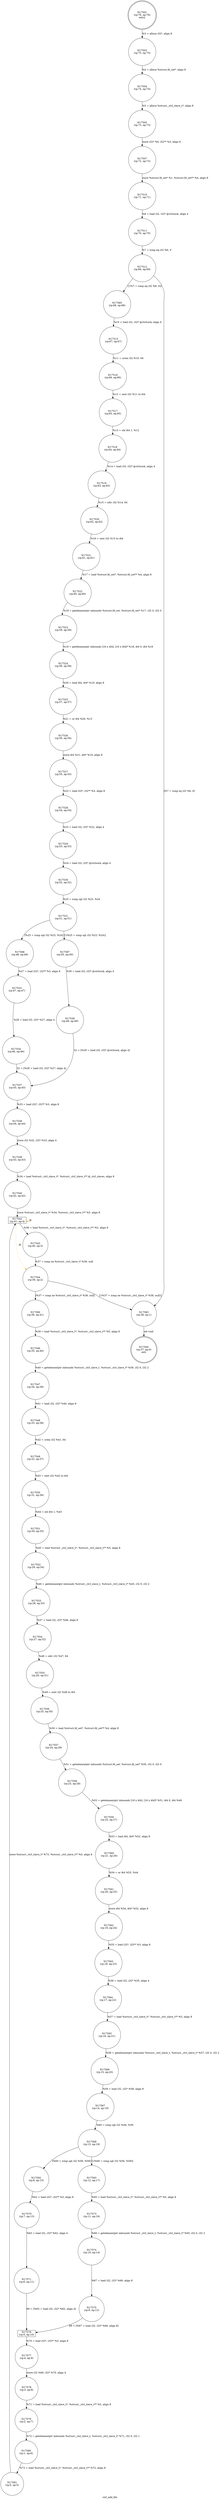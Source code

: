 digraph ctrl_add_fds {
label="ctrl_add_fds"
17500 [label="N17500\n(rp:37, ep:0)\nexit", shape="doublecircle"]
17501 [label="N17501\n(rp:76, ep:76)\nentry", shape="doublecircle"]
17501 -> 17503 [label="%3 = alloca i32*, align 8"]
17503 [label="N17503\n(rp:75, ep:75)", shape="circle"]
17503 -> 17504 [label="%4 = alloca %struct.fd_set*, align 8"]
17504 [label="N17504\n(rp:74, ep:74)", shape="circle"]
17504 -> 17505 [label="%5 = alloca %struct._ctrl_slave_t*, align 8"]
17505 [label="N17505\n(rp:73, ep:73)", shape="circle"]
17505 -> 17507 [label="store i32* %0, i32** %3, align 8"]
17507 [label="N17507\n(rp:72, ep:72)", shape="circle"]
17507 -> 17510 [label="store %struct.fd_set* %1, %struct.fd_set** %4, align 8"]
17510 [label="N17510\n(rp:71, ep:71)", shape="circle"]
17510 -> 17511 [label="%6 = load i32, i32* @ctrlsock, align 4"]
17511 [label="N17511\n(rp:70, ep:70)", shape="circle"]
17511 -> 17512 [label="%7 = icmp eq i32 %6, 0"]
17512 [label="N17512\n(rp:69, ep:69)", shape="circle"]
17512 -> 17585 [label="[!(%7 = icmp eq i32 %6, 0)]"]
17512 -> 17583 [label="[%7 = icmp eq i32 %6, 0]"]
17515 [label="N17515\n(rp:67, ep:67)", shape="circle"]
17515 -> 17516 [label="%11 = srem i32 %10, 64"]
17516 [label="N17516\n(rp:66, ep:66)", shape="circle"]
17516 -> 17517 [label="%12 = zext i32 %11 to i64"]
17517 [label="N17517\n(rp:65, ep:65)", shape="circle"]
17517 -> 17518 [label="%13 = shl i64 1, %12"]
17518 [label="N17518\n(rp:64, ep:64)", shape="circle"]
17518 -> 17519 [label="%14 = load i32, i32* @ctrlsock, align 4"]
17519 [label="N17519\n(rp:63, ep:63)", shape="circle"]
17519 -> 17520 [label="%15 = sdiv i32 %14, 64"]
17520 [label="N17520\n(rp:62, ep:62)", shape="circle"]
17520 -> 17521 [label="%16 = sext i32 %15 to i64"]
17521 [label="N17521\n(rp:61, ep:61)", shape="circle"]
17521 -> 17522 [label="%17 = load %struct.fd_set*, %struct.fd_set** %4, align 8"]
17522 [label="N17522\n(rp:60, ep:60)", shape="circle"]
17522 -> 17523 [label="%18 = getelementptr inbounds %struct.fd_set, %struct.fd_set* %17, i32 0, i32 0"]
17523 [label="N17523\n(rp:59, ep:59)", shape="circle"]
17523 -> 17524 [label="%19 = getelementptr inbounds [16 x i64], [16 x i64]* %18, i64 0, i64 %16"]
17524 [label="N17524\n(rp:58, ep:58)", shape="circle"]
17524 -> 17525 [label="%20 = load i64, i64* %19, align 8"]
17525 [label="N17525\n(rp:57, ep:57)", shape="circle"]
17525 -> 17526 [label="%21 = or i64 %20, %13"]
17526 [label="N17526\n(rp:56, ep:56)", shape="circle"]
17526 -> 17527 [label="store i64 %21, i64* %19, align 8"]
17527 [label="N17527\n(rp:55, ep:55)", shape="circle"]
17527 -> 17528 [label="%22 = load i32*, i32** %3, align 8"]
17528 [label="N17528\n(rp:54, ep:54)", shape="circle"]
17528 -> 17529 [label="%23 = load i32, i32* %22, align 4"]
17529 [label="N17529\n(rp:53, ep:53)", shape="circle"]
17529 -> 17530 [label="%24 = load i32, i32* @ctrlsock, align 4"]
17530 [label="N17530\n(rp:52, ep:52)", shape="circle"]
17530 -> 17531 [label="%25 = icmp sgt i32 %23, %24"]
17531 [label="N17531\n(rp:51, ep:51)", shape="circle"]
17531 -> 17586 [label="[%25 = icmp sgt i32 %23, %24]"]
17531 -> 17587 [label="[!(%25 = icmp sgt i32 %23, %24)]"]
17533 [label="N17533\n(rp:47, ep:47)", shape="circle"]
17533 -> 17534 [label="%28 = load i32, i32* %27, align 4"]
17534 [label="N17534\n(rp:46, ep:46)", shape="circle"]
17534 -> 17537 [label="32 = [%28 = load i32, i32* %27, align 4]"]
17536 [label="N17536\n(rp:49, ep:49)", shape="circle"]
17536 -> 17537 [label="32 = [%30 = load i32, i32* @ctrlsock, align 4]"]
17537 [label="N17537\n(rp:45, ep:45)", shape="circle"]
17537 -> 17538 [label="%33 = load i32*, i32** %3, align 8"]
17538 [label="N17538\n(rp:44, ep:44)", shape="circle"]
17538 -> 17539 [label="store i32 %32, i32* %33, align 4"]
17539 [label="N17539\n(rp:43, ep:43)", shape="circle"]
17539 -> 17540 [label="%34 = load %struct._ctrl_slave_t*, %struct._ctrl_slave_t** @_ctrl_slaves, align 8"]
17540 [label="N17540\n(rp:42, ep:42)", shape="circle"]
17540 -> 17542 [label="store %struct._ctrl_slave_t* %34, %struct._ctrl_slave_t** %5, align 8"]
17542 [label="N17542\n(rp:41, ep:4)", shape="box"]
17542 -> 17543 [label="%36 = load %struct._ctrl_slave_t*, %struct._ctrl_slave_t** %5, align 8"]
17542 -> 17542 [label="@", style="dashed", color="orange"]
17542 -> 17544 [label="@", style="dashed", color="orange"]
17543 [label="N17543\n(rp:40, ep:3)", shape="circle"]
17543 -> 17544 [label="%37 = icmp ne %struct._ctrl_slave_t* %36, null"]
17544 [label="N17544\n(rp:39, ep:2)", shape="circle"]
17544 -> 17590 [label="[%37 = icmp ne %struct._ctrl_slave_t* %36, null]"]
17544 -> 17583 [label="[!(%37 = icmp ne %struct._ctrl_slave_t* %36, null)]"]
17546 [label="N17546\n(rp:35, ep:40)", shape="circle"]
17546 -> 17547 [label="%40 = getelementptr inbounds %struct._ctrl_slave_t, %struct._ctrl_slave_t* %39, i32 0, i32 2"]
17547 [label="N17547\n(rp:34, ep:39)", shape="circle"]
17547 -> 17548 [label="%41 = load i32, i32* %40, align 8"]
17548 [label="N17548\n(rp:33, ep:38)", shape="circle"]
17548 -> 17549 [label="%42 = srem i32 %41, 64"]
17549 [label="N17549\n(rp:32, ep:37)", shape="circle"]
17549 -> 17550 [label="%43 = zext i32 %42 to i64"]
17550 [label="N17550\n(rp:31, ep:36)", shape="circle"]
17550 -> 17551 [label="%44 = shl i64 1, %43"]
17551 [label="N17551\n(rp:30, ep:35)", shape="circle"]
17551 -> 17552 [label="%45 = load %struct._ctrl_slave_t*, %struct._ctrl_slave_t** %5, align 8"]
17552 [label="N17552\n(rp:29, ep:34)", shape="circle"]
17552 -> 17553 [label="%46 = getelementptr inbounds %struct._ctrl_slave_t, %struct._ctrl_slave_t* %45, i32 0, i32 2"]
17553 [label="N17553\n(rp:28, ep:33)", shape="circle"]
17553 -> 17554 [label="%47 = load i32, i32* %46, align 8"]
17554 [label="N17554\n(rp:27, ep:32)", shape="circle"]
17554 -> 17555 [label="%48 = sdiv i32 %47, 64"]
17555 [label="N17555\n(rp:26, ep:31)", shape="circle"]
17555 -> 17556 [label="%49 = sext i32 %48 to i64"]
17556 [label="N17556\n(rp:25, ep:30)", shape="circle"]
17556 -> 17557 [label="%50 = load %struct.fd_set*, %struct.fd_set** %4, align 8"]
17557 [label="N17557\n(rp:24, ep:29)", shape="circle"]
17557 -> 17558 [label="%51 = getelementptr inbounds %struct.fd_set, %struct.fd_set* %50, i32 0, i32 0"]
17558 [label="N17558\n(rp:23, ep:28)", shape="circle"]
17558 -> 17559 [label="%52 = getelementptr inbounds [16 x i64], [16 x i64]* %51, i64 0, i64 %49"]
17559 [label="N17559\n(rp:22, ep:27)", shape="circle"]
17559 -> 17560 [label="%53 = load i64, i64* %52, align 8"]
17560 [label="N17560\n(rp:21, ep:26)", shape="circle"]
17560 -> 17561 [label="%54 = or i64 %53, %44"]
17561 [label="N17561\n(rp:20, ep:25)", shape="circle"]
17561 -> 17562 [label="store i64 %54, i64* %52, align 8"]
17562 [label="N17562\n(rp:19, ep:24)", shape="circle"]
17562 -> 17563 [label="%55 = load i32*, i32** %3, align 8"]
17563 [label="N17563\n(rp:18, ep:23)", shape="circle"]
17563 -> 17564 [label="%56 = load i32, i32* %55, align 4"]
17564 [label="N17564\n(rp:17, ep:22)", shape="circle"]
17564 -> 17565 [label="%57 = load %struct._ctrl_slave_t*, %struct._ctrl_slave_t** %5, align 8"]
17565 [label="N17565\n(rp:16, ep:21)", shape="circle"]
17565 -> 17566 [label="%58 = getelementptr inbounds %struct._ctrl_slave_t, %struct._ctrl_slave_t* %57, i32 0, i32 2"]
17566 [label="N17566\n(rp:15, ep:20)", shape="circle"]
17566 -> 17567 [label="%59 = load i32, i32* %58, align 8"]
17567 [label="N17567\n(rp:14, ep:19)", shape="circle"]
17567 -> 17568 [label="%60 = icmp sgt i32 %56, %59"]
17568 [label="N17568\n(rp:13, ep:18)", shape="circle"]
17568 -> 17592 [label="[%60 = icmp sgt i32 %56, %59]"]
17568 -> 17593 [label="[!(%60 = icmp sgt i32 %56, %59)]"]
17570 [label="N17570\n(rp:7, ep:13)", shape="circle"]
17570 -> 17571 [label="%63 = load i32, i32* %62, align 4"]
17571 [label="N17571\n(rp:6, ep:11)", shape="circle"]
17571 -> 17576 [label="69 = [%63 = load i32, i32* %62, align 4]"]
17573 [label="N17573\n(rp:11, ep:16)", shape="circle"]
17573 -> 17574 [label="%66 = getelementptr inbounds %struct._ctrl_slave_t, %struct._ctrl_slave_t* %65, i32 0, i32 2"]
17574 [label="N17574\n(rp:10, ep:14)", shape="circle"]
17574 -> 17575 [label="%67 = load i32, i32* %66, align 8"]
17575 [label="N17575\n(rp:9, ep:12)", shape="circle"]
17575 -> 17576 [label="69 = [%67 = load i32, i32* %66, align 8]"]
17576 [label="N17576\n(rp:5, ep:10)", shape="box"]
17576 -> 17577 [label="%70 = load i32*, i32** %3, align 8"]
17577 [label="N17577\n(rp:4, ep:9)", shape="circle"]
17577 -> 17578 [label="store i32 %69, i32* %70, align 4"]
17578 [label="N17578\n(rp:3, ep:8)", shape="circle"]
17578 -> 17579 [label="%71 = load %struct._ctrl_slave_t*, %struct._ctrl_slave_t** %5, align 8"]
17579 [label="N17579\n(rp:2, ep:7)", shape="circle"]
17579 -> 17580 [label="%72 = getelementptr inbounds %struct._ctrl_slave_t, %struct._ctrl_slave_t* %71, i32 0, i32 1"]
17580 [label="N17580\n(rp:1, ep:6)", shape="circle"]
17580 -> 17581 [label="%73 = load %struct._ctrl_slave_t*, %struct._ctrl_slave_t** %72, align 8"]
17581 [label="N17581\n(rp:0, ep:5)", shape="circle"]
17581 -> 17542 [label="store %struct._ctrl_slave_t* %73, %struct._ctrl_slave_t** %5, align 8"]
17583 [label="N17583\n(rp:38, ep:1)", shape="circle"]
17583 -> 17500 [label="ret void"]
17585 [label="N17585\n(rp:68, ep:68)", shape="circle"]
17585 -> 17515 [label="%10 = load i32, i32* @ctrlsock, align 4"]
17586 [label="N17586\n(rp:48, ep:48)", shape="circle"]
17586 -> 17533 [label="%27 = load i32*, i32** %3, align 8"]
17587 [label="N17587\n(rp:50, ep:50)", shape="circle"]
17587 -> 17536 [label="%30 = load i32, i32* @ctrlsock, align 4"]
17590 [label="N17590\n(rp:36, ep:41)", shape="circle"]
17590 -> 17546 [label="%39 = load %struct._ctrl_slave_t*, %struct._ctrl_slave_t** %5, align 8"]
17592 [label="N17592\n(rp:8, ep:15)", shape="circle"]
17592 -> 17570 [label="%62 = load i32*, i32** %3, align 8"]
17593 [label="N17593\n(rp:12, ep:17)", shape="circle"]
17593 -> 17573 [label="%65 = load %struct._ctrl_slave_t*, %struct._ctrl_slave_t** %5, align 8"]
}
